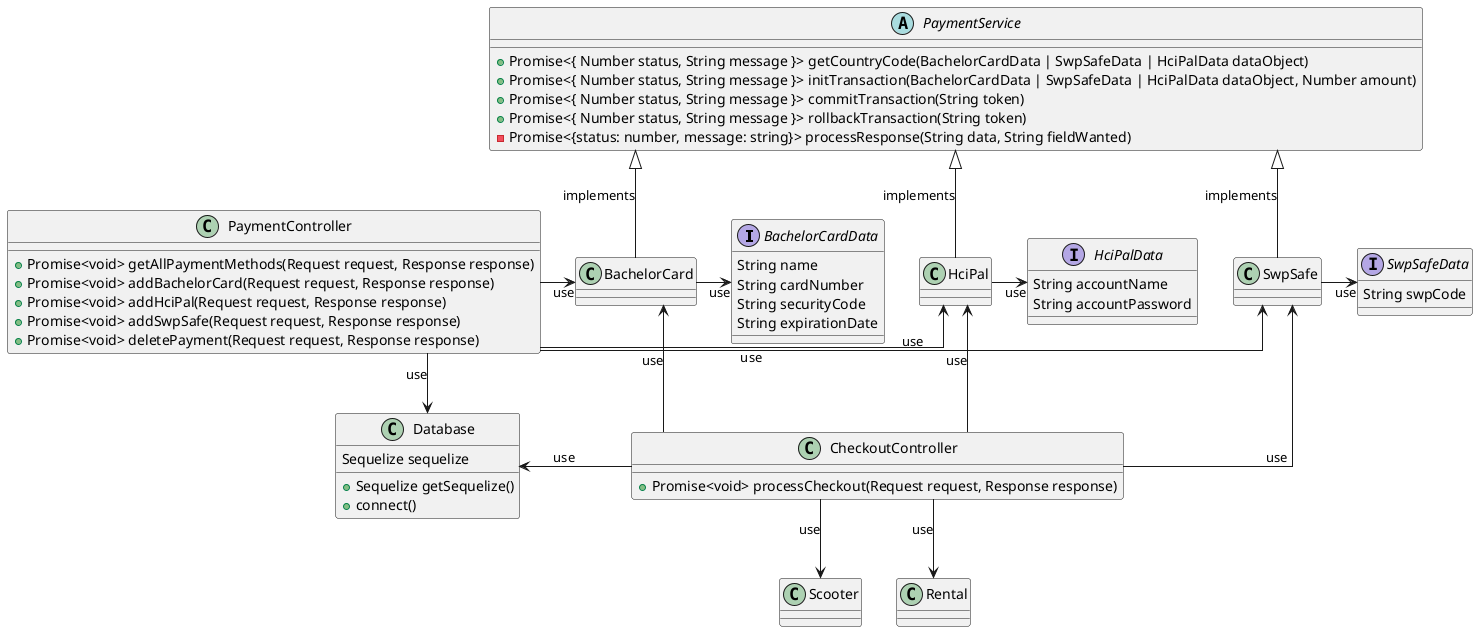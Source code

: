 @startuml Payment Class Diagram
skinparam linetype ortho

interface BachelorCardData {
    String name
    String cardNumber
    String securityCode
    String expirationDate
}

interface SwpSafeData {
    String swpCode
}

interface HciPalData {
    String accountName
    String accountPassword
}

abstract PaymentService {
    + Promise<{ Number status, String message }> getCountryCode(BachelorCardData | SwpSafeData | HciPalData dataObject)
    + Promise<{ Number status, String message }> initTransaction(BachelorCardData | SwpSafeData | HciPalData dataObject, Number amount)
    + Promise<{ Number status, String message }> commitTransaction(String token)
    + Promise<{ Number status, String message }> rollbackTransaction(String token)
    - Promise<{status: number, message: string}> processResponse(String data, String fieldWanted)
}

class BachelorCard

class HciPal

class SwpSafe

class Scooter

class Rental

class Database {
    Sequelize sequelize

    + Sequelize getSequelize()
    + connect()
}

class PaymentController {
    + Promise<void> getAllPaymentMethods(Request request, Response response)
    + Promise<void> addBachelorCard(Request request, Response response)
    + Promise<void> addHciPal(Request request, Response response)
    + Promise<void> addSwpSafe(Request request, Response response)
    + Promise<void> deletePayment(Request request, Response response)
}

class CheckoutController {
    + Promise<void> processCheckout(Request request, Response response)
}

PaymentService <|-- BachelorCard : implements
PaymentService <|-- HciPal : implements
PaymentService <|-- SwpSafe : implements

PaymentController -r-> BachelorCard : use
PaymentController -r-> HciPal : use
PaymentController -r-> SwpSafe : use
PaymentController -d-> Database : use

CheckoutController -u-> BachelorCard : use
CheckoutController -u-> HciPal : use
CheckoutController -u-> SwpSafe : use
CheckoutController -l-> Database : use
CheckoutController -d-> Scooter : use
CheckoutController -d-> Rental : use

HciPal -r-> HciPalData : use
BachelorCard -r-> BachelorCardData : use
SwpSafe -r-> SwpSafeData : use
@enduml